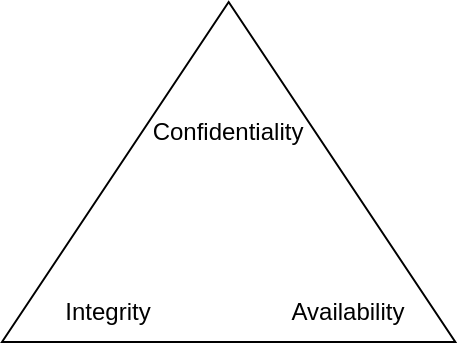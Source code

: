 <mxfile version="16.5.1" type="device"><diagram id="eslsmvN5rBb7k8UALou5" name="Page-1"><mxGraphModel dx="1102" dy="865" grid="1" gridSize="10" guides="1" tooltips="1" connect="1" arrows="1" fold="1" page="1" pageScale="1" pageWidth="850" pageHeight="1100" math="0" shadow="0"><root><mxCell id="0"/><mxCell id="1" parent="0"/><mxCell id="g9kHnuvTZ0yuoornUosh-1" value="" style="triangle;whiteSpace=wrap;html=1;rotation=-90;" vertex="1" parent="1"><mxGeometry x="258.33" y="61.67" width="170" height="226.67" as="geometry"/></mxCell><mxCell id="g9kHnuvTZ0yuoornUosh-2" value="Confidentiality" style="text;html=1;strokeColor=none;fillColor=none;align=center;verticalAlign=middle;whiteSpace=wrap;rounded=0;" vertex="1" parent="1"><mxGeometry x="313.33" y="140" width="60" height="30" as="geometry"/></mxCell><mxCell id="g9kHnuvTZ0yuoornUosh-3" value="Integrity" style="text;html=1;strokeColor=none;fillColor=none;align=center;verticalAlign=middle;whiteSpace=wrap;rounded=0;" vertex="1" parent="1"><mxGeometry x="253.33" y="230" width="60" height="30" as="geometry"/></mxCell><mxCell id="g9kHnuvTZ0yuoornUosh-4" value="Availability" style="text;html=1;strokeColor=none;fillColor=none;align=center;verticalAlign=middle;whiteSpace=wrap;rounded=0;" vertex="1" parent="1"><mxGeometry x="373.33" y="230" width="60" height="30" as="geometry"/></mxCell></root></mxGraphModel></diagram></mxfile>